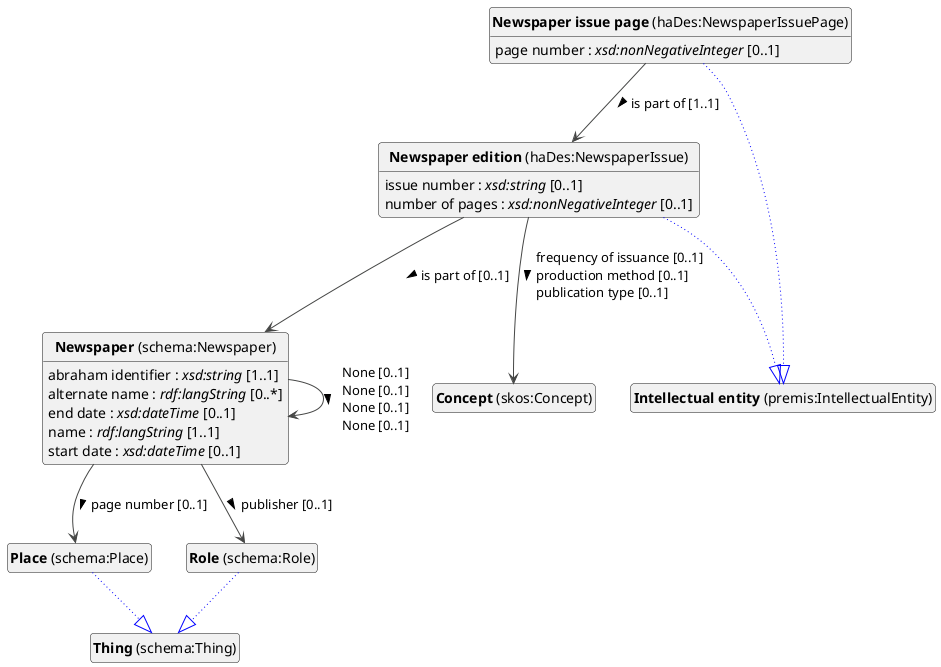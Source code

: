 @startuml
!theme vibrant
skinparam classFontSize 14
!define LIGHTORANGE
skinparam componentStyle uml2
skinparam wrapMessageWidth 1000
skinparam wrapWidth 1000
' skinparam ArrowColor #Maroon
' Remove shadows
skinparam shadowing false
'skinparam linetype polyline
skinparam ArrowMessageAlignment left
top to bottom direction


class "<b>Newspaper</b> (schema:Newspaper)" as schema_Newspaper [[#schema%3ANewspaper]]
class "<b>Concept</b> (skos:Concept)" as skos_Concept [[../../terms/en#skos%3AConcept]]
class "<b>Newspaper edition</b> (haDes:NewspaperIssue)" as haDes_NewspaperIssue [[#haDes%3ANewspaperIssue]]
class "<b>Intellectual entity</b> (premis:IntellectualEntity)" as premis_IntellectualEntity [[#premis%3AIntellectualEntity]]
class "<b>Newspaper issue page</b> (haDes:NewspaperIssuePage)" as haDes_NewspaperIssuePage [[#haDes%3ANewspaperIssuePage]]
class "<b>Intellectual entity</b> (premis:IntellectualEntity)" as premis_IntellectualEntity [[#premis%3AIntellectualEntity]]
class "<b>Place</b> (schema:Place)" as schema_Place [[../../description/en#schema%3APlace]]
class "<b>Thing</b> (schema:Thing)" as schema_Thing [[#schema%3AThing]]
class "<b>Role</b> (schema:Role)" as schema_Role [[../../description/en#schema%3ARole]]
class "<b>Thing</b> (schema:Thing)" as schema_Thing [[#schema%3AThing]]


schema_Newspaper : abraham identifier : <i>xsd:string</i> [1..1]
schema_Newspaper : alternate name : <i>rdf:langString</i> [0..*]
schema_Newspaper : end date : <i>xsd:dateTime</i> [0..1]
schema_Newspaper : name : <i>rdf:langString</i> [1..1]
schema_Newspaper : start date : <i>xsd:dateTime</i> [0..1]

schema_Newspaper --> schema_Newspaper :None [0..1]  \lNone [0..1]  \lNone [0..1]  \lNone [0..1]  > 
schema_Newspaper --> schema_Place :page number [0..1]  > 
schema_Newspaper --> schema_Role :publisher [0..1]  > 





haDes_NewspaperIssue --|> premis_IntellectualEntity #blue;line.dotted;text:blue

haDes_NewspaperIssue : issue number : <i>xsd:string</i> [0..1]
haDes_NewspaperIssue : number of pages : <i>xsd:nonNegativeInteger</i> [0..1]
haDes_NewspaperIssue --> schema_Newspaper :is part of [0..1]  > 
haDes_NewspaperIssue --> skos_Concept :frequency of issuance [0..1]  \lproduction method [0..1]  \lpublication type [0..1]  > 



haDes_NewspaperIssuePage --|> premis_IntellectualEntity #blue;line.dotted;text:blue

haDes_NewspaperIssuePage : page number : <i>xsd:nonNegativeInteger</i> [0..1]
haDes_NewspaperIssuePage --> haDes_NewspaperIssue :is part of [1..1]  > 


schema_Place --|> schema_Thing #blue;line.dotted;text:blue


schema_Role --|> schema_Thing #blue;line.dotted;text:blue



hide circle
hide methods
hide empty members
@enduml


